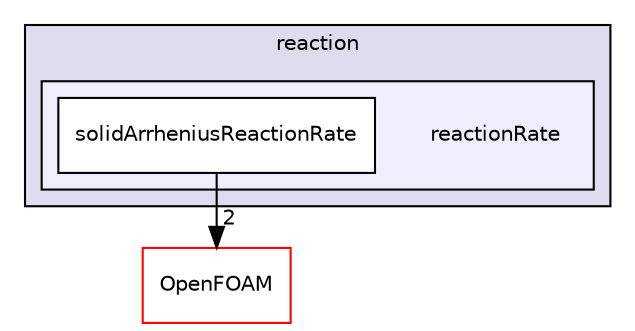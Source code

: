 digraph "src/thermophysicalModels/solidSpecie/reaction/reactionRate" {
  bgcolor=transparent;
  compound=true
  node [ fontsize="10", fontname="Helvetica"];
  edge [ labelfontsize="10", labelfontname="Helvetica"];
  subgraph clusterdir_7ee6e88849bd7d447ad0cb8084db3903 {
    graph [ bgcolor="#ddddee", pencolor="black", label="reaction" fontname="Helvetica", fontsize="10", URL="dir_7ee6e88849bd7d447ad0cb8084db3903.html"]
  subgraph clusterdir_9b6f739af20fa7216c293267b3b19ae9 {
    graph [ bgcolor="#eeeeff", pencolor="black", label="" URL="dir_9b6f739af20fa7216c293267b3b19ae9.html"];
    dir_9b6f739af20fa7216c293267b3b19ae9 [shape=plaintext label="reactionRate"];
    dir_adfb2d95fb4761194fe2d0582ecb0b13 [shape=box label="solidArrheniusReactionRate" color="black" fillcolor="white" style="filled" URL="dir_adfb2d95fb4761194fe2d0582ecb0b13.html"];
  }
  }
  dir_c5473ff19b20e6ec4dfe5c310b3778a8 [shape=box label="OpenFOAM" color="red" URL="dir_c5473ff19b20e6ec4dfe5c310b3778a8.html"];
  dir_adfb2d95fb4761194fe2d0582ecb0b13->dir_c5473ff19b20e6ec4dfe5c310b3778a8 [headlabel="2", labeldistance=1.5 headhref="dir_002863_001892.html"];
}
